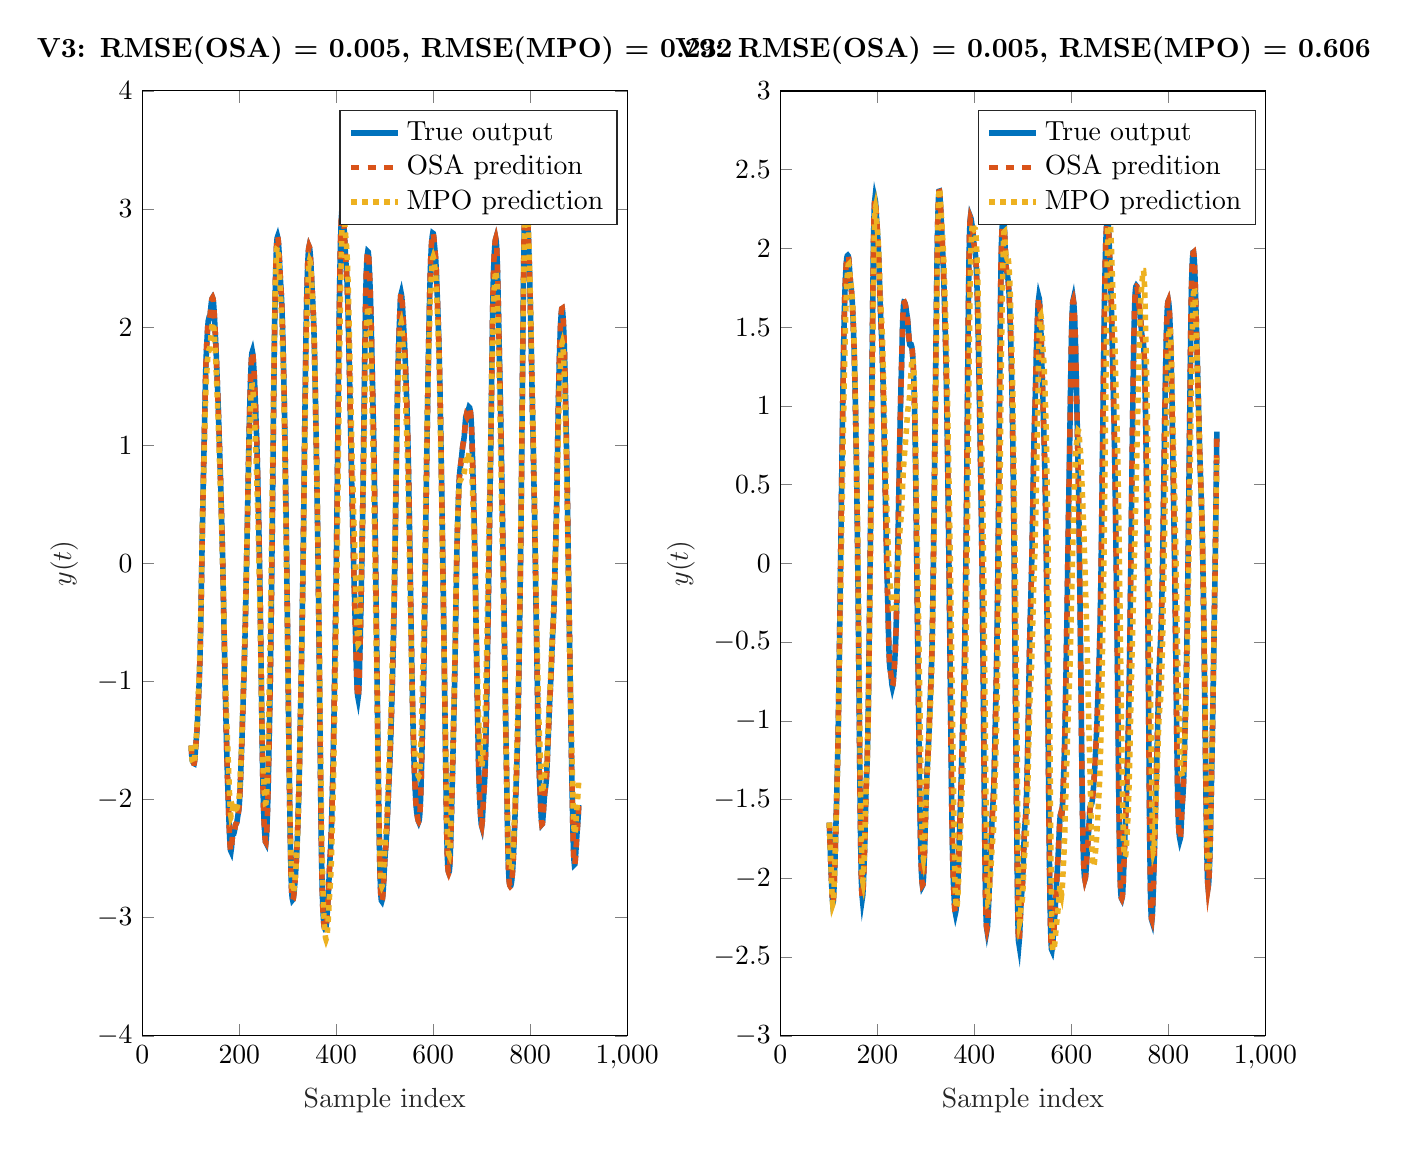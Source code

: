 % This file was created by matlab2tikz.
%
\definecolor{mycolor1}{rgb}{0.0,0.447,0.741}%
\definecolor{mycolor2}{rgb}{0.85,0.325,0.098}%
\definecolor{mycolor3}{rgb}{0.929,0.694,0.125}%
%
\begin{tikzpicture}

\begin{axis}[%
width=6.159cm,
height=12cm,
at={(0cm,0cm)},
scale only axis,
xmin=0,
xmax=1000,
xlabel style={font=\color{white!15!black}},
xlabel={Sample index},
ymin=-4,
ymax=4,
ylabel style={font=\color{white!15!black}},
ylabel={$y(t)$},
axis background/.style={fill=white},
title style={font=\bfseries},
title={V3: RMSE(OSA) = 0.005, RMSE(MPO) = 0.232},
legend style={legend cell align=left, align=left, draw=white!15!black}
]
\addplot [color=mycolor1, line width=2.0pt]
  table[row sep=crcr]{%
101	-1.543\\
102	-1.626\\
103	-1.668\\
104	-1.679\\
105	-1.684\\
106	-1.694\\
107	-1.696\\
108	-1.674\\
109	-1.624\\
110	-1.563\\
111	-1.51\\
112	-1.462\\
113	-1.404\\
114	-1.324\\
117	-1.039\\
118	-0.934\\
119	-0.798\\
120	-0.625\\
121	-0.419\\
122	-0.186\\
123	0.059\\
124	0.3\\
125	0.52\\
126	0.711\\
127	0.891\\
128	1.082\\
129	1.288\\
130	1.489\\
131	1.654\\
132	1.773\\
133	1.856\\
134	1.932\\
135	2.002\\
136	2.053\\
137	2.07\\
138	2.068\\
139	2.075\\
140	2.104\\
142	2.194\\
143	2.224\\
144	2.242\\
145	2.249\\
146	2.239\\
147	2.205\\
148	2.146\\
149	2.073\\
150	1.995\\
151	1.912\\
152	1.819\\
153	1.718\\
156	1.399\\
157	1.28\\
158	1.152\\
161	0.759\\
162	0.622\\
163	0.476\\
164	0.323\\
165	0.163\\
166	-0.013\\
167	-0.209\\
169	-0.631\\
170	-0.832\\
171	-1.022\\
172	-1.208\\
173	-1.389\\
174	-1.56\\
175	-1.714\\
176	-1.847\\
177	-1.97\\
178	-2.088\\
179	-2.201\\
180	-2.302\\
181	-2.381\\
182	-2.429\\
183	-2.438\\
184	-2.408\\
185	-2.356\\
186	-2.308\\
187	-2.284\\
189	-2.284\\
190	-2.269\\
191	-2.241\\
192	-2.217\\
193	-2.207\\
194	-2.203\\
195	-2.191\\
196	-2.168\\
197	-2.139\\
199	-2.089\\
200	-2.048\\
201	-1.98\\
202	-1.887\\
203	-1.782\\
204	-1.672\\
205	-1.556\\
206	-1.43\\
210	-0.904\\
211	-0.759\\
212	-0.595\\
213	-0.412\\
214	-0.217\\
215	-0.016\\
216	0.192\\
217	0.406\\
219	0.841\\
220	1.044\\
221	1.224\\
222	1.381\\
223	1.516\\
224	1.634\\
225	1.726\\
226	1.781\\
227	1.794\\
228	1.771\\
229	1.722\\
230	1.661\\
231	1.589\\
232	1.499\\
233	1.395\\
234	1.282\\
235	1.166\\
236	1.044\\
237	0.904\\
238	0.743\\
239	0.566\\
240	0.378\\
241	0.177\\
242	-0.043\\
243	-0.289\\
244	-0.563\\
245	-0.858\\
246	-1.16\\
247	-1.449\\
248	-1.703\\
249	-1.908\\
250	-2.062\\
251	-2.169\\
252	-2.249\\
253	-2.314\\
254	-2.356\\
255	-2.364\\
256	-2.324\\
257	-2.245\\
258	-2.134\\
259	-1.99\\
260	-1.819\\
261	-1.628\\
262	-1.423\\
263	-1.207\\
264	-0.974\\
265	-0.711\\
266	-0.413\\
267	-0.085\\
268	0.267\\
269	0.636\\
270	1.014\\
271	1.385\\
272	1.727\\
273	2.021\\
274	2.264\\
275	2.454\\
276	2.597\\
277	2.698\\
278	2.754\\
279	2.766\\
280	2.749\\
281	2.705\\
282	2.641\\
283	2.56\\
284	2.474\\
285	2.397\\
286	2.33\\
287	2.258\\
288	2.161\\
289	2.034\\
290	1.885\\
291	1.724\\
292	1.55\\
293	1.342\\
294	1.1\\
295	0.828\\
296	0.545\\
297	0.258\\
298	-0.04\\
299	-0.362\\
300	-0.713\\
301	-1.073\\
302	-1.418\\
303	-1.733\\
304	-2.019\\
305	-2.278\\
306	-2.498\\
307	-2.664\\
308	-2.773\\
309	-2.829\\
310	-2.849\\
311	-2.844\\
312	-2.822\\
313	-2.787\\
314	-2.741\\
315	-2.688\\
316	-2.631\\
317	-2.567\\
318	-2.494\\
319	-2.408\\
320	-2.309\\
321	-2.194\\
322	-2.062\\
323	-1.91\\
324	-1.737\\
325	-1.543\\
326	-1.337\\
327	-1.123\\
328	-0.902\\
329	-0.67\\
330	-0.423\\
331	-0.154\\
332	0.14\\
333	0.46\\
335	1.139\\
336	1.463\\
337	1.757\\
338	2.008\\
339	2.217\\
340	2.386\\
341	2.514\\
342	2.606\\
343	2.661\\
344	2.682\\
345	2.672\\
346	2.637\\
347	2.581\\
348	2.509\\
350	2.345\\
352	2.179\\
353	2.084\\
354	1.963\\
355	1.81\\
356	1.626\\
357	1.417\\
358	1.191\\
359	0.953\\
360	0.705\\
361	0.443\\
362	0.165\\
363	-0.134\\
364	-0.461\\
365	-0.82\\
366	-1.207\\
367	-1.605\\
368	-1.984\\
369	-2.306\\
370	-2.558\\
371	-2.747\\
372	-2.884\\
373	-2.975\\
374	-3.032\\
375	-3.067\\
376	-3.087\\
377	-3.098\\
378	-3.097\\
379	-3.077\\
380	-3.039\\
381	-2.987\\
382	-2.926\\
383	-2.855\\
384	-2.772\\
386	-2.592\\
387	-2.513\\
388	-2.441\\
389	-2.358\\
390	-2.244\\
391	-2.103\\
392	-1.942\\
393	-1.768\\
394	-1.58\\
395	-1.369\\
396	-1.133\\
397	-0.879\\
398	-0.615\\
399	-0.342\\
400	-0.052\\
401	0.264\\
402	0.612\\
403	0.984\\
404	1.364\\
405	1.735\\
406	2.072\\
407	2.357\\
408	2.583\\
409	2.749\\
410	2.873\\
411	2.961\\
412	3.008\\
413	3.015\\
414	2.984\\
415	2.928\\
416	2.857\\
418	2.696\\
419	2.616\\
420	2.545\\
421	2.48\\
422	2.407\\
423	2.309\\
424	2.177\\
425	2.019\\
426	1.846\\
427	1.666\\
428	1.477\\
429	1.275\\
430	1.065\\
431	0.859\\
432	0.666\\
433	0.487\\
435	0.144\\
436	-0.023\\
437	-0.183\\
440	-0.64\\
441	-0.796\\
442	-0.939\\
443	-1.05\\
444	-1.118\\
445	-1.14\\
446	-1.109\\
447	-1.02\\
448	-0.884\\
449	-0.717\\
450	-0.534\\
451	-0.344\\
452	-0.144\\
453	0.074\\
454	0.315\\
455	0.576\\
456	0.859\\
457	1.165\\
459	1.807\\
460	2.093\\
461	2.314\\
462	2.462\\
463	2.553\\
464	2.61\\
465	2.64\\
466	2.636\\
467	2.592\\
468	2.515\\
469	2.422\\
470	2.315\\
471	2.189\\
472	2.035\\
473	1.856\\
474	1.666\\
476	1.296\\
477	1.101\\
478	0.874\\
479	0.617\\
480	0.338\\
481	0.047\\
482	-0.256\\
483	-0.575\\
485	-1.25\\
486	-1.575\\
487	-1.873\\
488	-2.144\\
489	-2.383\\
490	-2.579\\
491	-2.724\\
492	-2.812\\
493	-2.854\\
494	-2.86\\
495	-2.845\\
496	-2.813\\
497	-2.759\\
498	-2.684\\
499	-2.599\\
500	-2.522\\
501	-2.46\\
502	-2.408\\
503	-2.349\\
504	-2.275\\
505	-2.186\\
509	-1.819\\
511	-1.618\\
512	-1.512\\
513	-1.394\\
514	-1.256\\
515	-1.106\\
517	-0.798\\
518	-0.634\\
519	-0.443\\
520	-0.216\\
521	0.043\\
522	0.318\\
524	0.874\\
525	1.142\\
526	1.385\\
527	1.587\\
528	1.747\\
529	1.877\\
530	1.996\\
531	2.109\\
532	2.206\\
533	2.269\\
534	2.285\\
535	2.263\\
536	2.214\\
537	2.146\\
540	1.927\\
541	1.843\\
542	1.747\\
543	1.64\\
545	1.415\\
546	1.296\\
547	1.154\\
548	0.983\\
549	0.783\\
550	0.56\\
551	0.32\\
552	0.067\\
554	-0.45\\
555	-0.695\\
556	-0.923\\
557	-1.132\\
558	-1.324\\
559	-1.493\\
560	-1.633\\
561	-1.746\\
562	-1.846\\
563	-1.934\\
564	-2.01\\
565	-2.07\\
566	-2.109\\
567	-2.135\\
568	-2.158\\
569	-2.177\\
570	-2.187\\
571	-2.176\\
572	-2.14\\
573	-2.077\\
574	-1.985\\
575	-1.858\\
576	-1.706\\
579	-1.207\\
580	-1.02\\
581	-0.793\\
582	-0.514\\
583	-0.198\\
584	0.124\\
585	0.429\\
586	0.715\\
587	0.985\\
588	1.248\\
589	1.499\\
590	1.733\\
591	1.948\\
592	2.146\\
593	2.323\\
594	2.474\\
595	2.588\\
596	2.671\\
597	2.73\\
598	2.772\\
599	2.796\\
600	2.793\\
601	2.764\\
604	2.63\\
605	2.578\\
606	2.506\\
607	2.409\\
609	2.191\\
610	2.08\\
611	1.956\\
612	1.807\\
613	1.632\\
614	1.436\\
615	1.222\\
616	0.991\\
617	0.744\\
618	0.483\\
619	0.213\\
620	-0.061\\
621	-0.339\\
622	-0.624\\
623	-0.914\\
625	-1.506\\
626	-1.802\\
627	-2.083\\
628	-2.313\\
629	-2.473\\
630	-2.565\\
631	-2.604\\
632	-2.616\\
633	-2.609\\
634	-2.57\\
635	-2.485\\
636	-2.36\\
637	-2.212\\
638	-2.058\\
639	-1.898\\
640	-1.729\\
643	-1.199\\
644	-1.015\\
645	-0.804\\
646	-0.562\\
647	-0.308\\
648	-0.071\\
649	0.13\\
650	0.289\\
651	0.427\\
652	0.55\\
653	0.656\\
654	0.737\\
655	0.788\\
656	0.822\\
657	0.85\\
658	0.884\\
660	0.967\\
661	1.0\\
663	1.044\\
664	1.078\\
665	1.131\\
666	1.191\\
667	1.236\\
668	1.251\\
670	1.236\\
671	1.246\\
673	1.308\\
674	1.323\\
675	1.319\\
676	1.301\\
677	1.273\\
678	1.225\\
679	1.148\\
680	1.034\\
681	0.893\\
683	0.588\\
684	0.43\\
685	0.253\\
686	0.047\\
687	-0.189\\
689	-0.701\\
690	-0.95\\
691	-1.187\\
692	-1.413\\
693	-1.616\\
694	-1.784\\
695	-1.913\\
696	-2.008\\
697	-2.087\\
698	-2.157\\
699	-2.209\\
700	-2.224\\
701	-2.19\\
702	-2.117\\
703	-2.037\\
704	-1.966\\
705	-1.907\\
706	-1.84\\
707	-1.743\\
708	-1.597\\
709	-1.409\\
710	-1.194\\
711	-0.966\\
712	-0.729\\
713	-0.481\\
714	-0.222\\
716	0.311\\
718	0.824\\
719	1.094\\
720	1.391\\
721	1.706\\
722	2.003\\
723	2.246\\
724	2.426\\
725	2.543\\
726	2.628\\
727	2.691\\
728	2.734\\
729	2.749\\
730	2.728\\
731	2.66\\
732	2.553\\
733	2.402\\
734	2.222\\
738	1.458\\
739	1.26\\
740	1.044\\
741	0.811\\
743	0.323\\
745	-0.158\\
746	-0.413\\
747	-0.682\\
748	-0.956\\
749	-1.222\\
750	-1.475\\
752	-1.966\\
753	-2.203\\
754	-2.41\\
755	-2.567\\
756	-2.657\\
757	-2.704\\
758	-2.724\\
759	-2.731\\
760	-2.728\\
761	-2.712\\
762	-2.681\\
763	-2.638\\
764	-2.582\\
765	-2.508\\
766	-2.417\\
767	-2.313\\
771	-1.874\\
772	-1.752\\
773	-1.617\\
774	-1.461\\
775	-1.276\\
776	-1.06\\
777	-0.815\\
778	-0.554\\
779	-0.278\\
780	0.016\\
781	0.344\\
782	0.724\\
783	1.141\\
784	1.575\\
785	1.991\\
786	2.362\\
787	2.671\\
788	2.91\\
789	3.056\\
790	3.123\\
791	3.127\\
792	3.095\\
793	3.041\\
794	2.976\\
795	2.894\\
796	2.795\\
797	2.679\\
798	2.547\\
799	2.395\\
800	2.226\\
801	2.041\\
802	1.843\\
804	1.429\\
805	1.221\\
806	1.017\\
807	0.818\\
808	0.612\\
809	0.388\\
810	0.144\\
812	-0.375\\
813	-0.628\\
814	-0.873\\
815	-1.112\\
816	-1.341\\
817	-1.54\\
818	-1.691\\
819	-1.806\\
822	-2.098\\
823	-2.172\\
824	-2.209\\
825	-2.204\\
826	-2.168\\
827	-2.112\\
828	-2.048\\
829	-1.987\\
830	-1.941\\
831	-1.911\\
832	-1.885\\
833	-1.844\\
834	-1.776\\
835	-1.685\\
837	-1.481\\
839	-1.279\\
840	-1.186\\
842	-1.022\\
843	-0.93\\
845	-0.715\\
846	-0.621\\
847	-0.543\\
848	-0.461\\
849	-0.349\\
850	-0.21\\
851	-0.058\\
853	0.239\\
854	0.414\\
855	0.629\\
857	1.128\\
858	1.36\\
859	1.557\\
860	1.725\\
861	1.862\\
862	1.972\\
863	2.057\\
864	2.119\\
865	2.156\\
866	2.158\\
867	2.127\\
868	2.067\\
869	1.985\\
870	1.874\\
871	1.734\\
872	1.559\\
873	1.361\\
874	1.155\\
875	0.944\\
876	0.717\\
877	0.458\\
879	-0.111\\
880	-0.378\\
881	-0.625\\
882	-0.867\\
883	-1.116\\
884	-1.369\\
885	-1.615\\
886	-1.846\\
887	-2.06\\
888	-2.251\\
889	-2.404\\
890	-2.505\\
891	-2.55\\
892	-2.546\\
893	-2.507\\
894	-2.447\\
896	-2.312\\
898	-2.199\\
899	-2.132\\
900	-2.046\\
};
\addlegendentry{True output}

\addplot [color=mycolor2, dashed, line width=2.0pt]
  table[row sep=crcr]{%
101	-1.543\\
102	-1.623\\
103	-1.667\\
104	-1.681\\
105	-1.685\\
106	-1.692\\
107	-1.692\\
108	-1.671\\
109	-1.624\\
110	-1.564\\
111	-1.509\\
112	-1.458\\
113	-1.4\\
114	-1.324\\
115	-1.231\\
117	-1.039\\
118	-0.932\\
119	-0.801\\
120	-0.63\\
121	-0.425\\
122	-0.196\\
123	0.052\\
124	0.294\\
125	0.514\\
126	0.709\\
127	0.889\\
128	1.078\\
129	1.283\\
130	1.485\\
131	1.653\\
132	1.773\\
133	1.862\\
134	1.934\\
135	2.001\\
136	2.05\\
137	2.069\\
138	2.069\\
139	2.075\\
140	2.103\\
142	2.193\\
143	2.225\\
144	2.244\\
145	2.25\\
146	2.238\\
147	2.202\\
148	2.146\\
149	2.072\\
150	1.994\\
151	1.909\\
152	1.817\\
154	1.612\\
155	1.506\\
156	1.397\\
157	1.279\\
158	1.152\\
161	0.76\\
162	0.623\\
163	0.479\\
164	0.327\\
165	0.167\\
166	-0.007\\
167	-0.203\\
170	-0.827\\
171	-1.02\\
172	-1.206\\
173	-1.387\\
174	-1.558\\
175	-1.712\\
176	-1.849\\
177	-1.971\\
178	-2.089\\
179	-2.203\\
180	-2.304\\
181	-2.384\\
182	-2.431\\
183	-2.439\\
184	-2.408\\
185	-2.355\\
186	-2.308\\
187	-2.284\\
189	-2.282\\
190	-2.268\\
192	-2.218\\
193	-2.206\\
194	-2.202\\
195	-2.19\\
196	-2.167\\
199	-2.088\\
200	-2.046\\
201	-1.978\\
202	-1.887\\
203	-1.782\\
204	-1.671\\
205	-1.553\\
206	-1.429\\
210	-0.903\\
211	-0.76\\
212	-0.598\\
213	-0.418\\
214	-0.223\\
215	-0.021\\
216	0.186\\
217	0.4\\
219	0.836\\
220	1.041\\
221	1.222\\
222	1.38\\
223	1.517\\
224	1.633\\
225	1.725\\
226	1.78\\
227	1.793\\
228	1.77\\
229	1.724\\
230	1.661\\
231	1.586\\
232	1.498\\
233	1.394\\
234	1.283\\
235	1.167\\
236	1.043\\
237	0.905\\
238	0.746\\
239	0.57\\
240	0.383\\
241	0.184\\
242	-0.036\\
243	-0.282\\
244	-0.554\\
245	-0.849\\
246	-1.153\\
247	-1.448\\
248	-1.707\\
249	-1.912\\
250	-2.064\\
251	-2.174\\
252	-2.254\\
253	-2.315\\
254	-2.356\\
255	-2.362\\
256	-2.327\\
257	-2.245\\
258	-2.13\\
259	-1.99\\
260	-1.818\\
261	-1.627\\
262	-1.424\\
263	-1.209\\
264	-0.977\\
265	-0.716\\
266	-0.422\\
267	-0.096\\
268	0.256\\
269	0.626\\
270	1.007\\
271	1.382\\
272	1.729\\
273	2.027\\
274	2.271\\
275	2.466\\
276	2.609\\
277	2.703\\
278	2.757\\
279	2.771\\
280	2.749\\
281	2.707\\
282	2.639\\
283	2.558\\
284	2.473\\
285	2.396\\
286	2.329\\
287	2.255\\
288	2.159\\
289	2.033\\
290	1.885\\
291	1.726\\
292	1.547\\
293	1.345\\
294	1.102\\
295	0.835\\
296	0.554\\
297	0.266\\
298	-0.033\\
299	-0.355\\
300	-0.702\\
301	-1.063\\
302	-1.414\\
303	-1.738\\
304	-2.027\\
305	-2.286\\
306	-2.51\\
307	-2.677\\
308	-2.781\\
309	-2.835\\
310	-2.852\\
311	-2.847\\
312	-2.824\\
313	-2.787\\
314	-2.741\\
315	-2.689\\
316	-2.631\\
317	-2.566\\
318	-2.493\\
319	-2.408\\
320	-2.307\\
321	-2.192\\
322	-2.06\\
323	-1.909\\
324	-1.736\\
325	-1.545\\
326	-1.338\\
327	-1.125\\
328	-0.905\\
329	-0.675\\
330	-0.428\\
331	-0.162\\
332	0.131\\
333	0.45\\
334	0.788\\
335	1.133\\
336	1.463\\
337	1.76\\
338	2.016\\
339	2.225\\
340	2.393\\
341	2.522\\
342	2.611\\
343	2.665\\
344	2.684\\
345	2.674\\
346	2.637\\
347	2.58\\
348	2.508\\
350	2.344\\
352	2.177\\
353	2.081\\
354	1.963\\
355	1.81\\
356	1.626\\
357	1.418\\
358	1.193\\
359	0.957\\
360	0.71\\
361	0.449\\
362	0.173\\
363	-0.124\\
364	-0.45\\
365	-0.811\\
366	-1.2\\
367	-1.602\\
368	-1.986\\
369	-2.32\\
370	-2.576\\
371	-2.76\\
372	-2.893\\
373	-2.986\\
374	-3.04\\
375	-3.072\\
376	-3.094\\
377	-3.105\\
378	-3.102\\
379	-3.081\\
380	-3.041\\
381	-2.989\\
382	-2.928\\
383	-2.856\\
384	-2.771\\
385	-2.68\\
386	-2.591\\
387	-2.514\\
388	-2.44\\
389	-2.354\\
390	-2.244\\
391	-2.101\\
392	-1.941\\
393	-1.768\\
394	-1.578\\
395	-1.369\\
396	-1.136\\
397	-0.884\\
398	-0.621\\
399	-0.348\\
400	-0.058\\
401	0.256\\
402	0.599\\
403	0.973\\
404	1.36\\
405	1.737\\
406	2.081\\
407	2.369\\
408	2.594\\
409	2.763\\
410	2.883\\
411	2.968\\
412	3.016\\
413	3.018\\
414	2.986\\
415	2.929\\
416	2.857\\
417	2.778\\
418	2.695\\
419	2.616\\
420	2.545\\
421	2.48\\
422	2.406\\
423	2.307\\
424	2.176\\
425	2.018\\
426	1.846\\
427	1.665\\
428	1.476\\
429	1.276\\
430	1.067\\
431	0.862\\
432	0.669\\
433	0.489\\
434	0.316\\
436	-0.019\\
437	-0.179\\
441	-0.791\\
442	-0.934\\
443	-1.05\\
444	-1.119\\
445	-1.14\\
446	-1.109\\
447	-1.026\\
448	-0.888\\
449	-0.72\\
450	-0.538\\
451	-0.347\\
452	-0.147\\
453	0.069\\
454	0.306\\
455	0.568\\
456	0.85\\
457	1.158\\
459	1.809\\
460	2.098\\
461	2.321\\
462	2.472\\
463	2.563\\
464	2.615\\
465	2.642\\
466	2.635\\
467	2.591\\
468	2.515\\
469	2.42\\
470	2.314\\
471	2.186\\
472	2.031\\
473	1.854\\
476	1.296\\
477	1.1\\
478	0.879\\
479	0.624\\
480	0.347\\
481	0.056\\
482	-0.248\\
483	-0.567\\
484	-0.903\\
485	-1.245\\
486	-1.575\\
487	-1.878\\
488	-2.151\\
489	-2.392\\
490	-2.593\\
491	-2.735\\
492	-2.819\\
493	-2.857\\
494	-2.865\\
495	-2.848\\
496	-2.814\\
497	-2.758\\
498	-2.682\\
499	-2.598\\
500	-2.521\\
501	-2.46\\
502	-2.407\\
503	-2.348\\
504	-2.273\\
505	-2.186\\
509	-1.817\\
511	-1.617\\
512	-1.511\\
513	-1.393\\
514	-1.257\\
516	-0.953\\
517	-0.799\\
518	-0.637\\
519	-0.446\\
520	-0.222\\
521	0.032\\
522	0.308\\
524	0.87\\
525	1.14\\
526	1.383\\
527	1.587\\
528	1.748\\
529	1.881\\
530	1.998\\
531	2.11\\
532	2.207\\
533	2.269\\
534	2.289\\
535	2.263\\
536	2.212\\
537	2.146\\
540	1.925\\
541	1.842\\
542	1.745\\
543	1.639\\
545	1.414\\
546	1.294\\
547	1.156\\
548	0.986\\
549	0.787\\
550	0.567\\
551	0.327\\
552	0.074\\
554	-0.443\\
555	-0.689\\
556	-0.919\\
557	-1.131\\
558	-1.321\\
559	-1.491\\
560	-1.632\\
561	-1.747\\
562	-1.844\\
563	-1.936\\
564	-2.011\\
565	-2.069\\
566	-2.109\\
567	-2.136\\
569	-2.178\\
570	-2.185\\
571	-2.176\\
572	-2.14\\
573	-2.077\\
574	-1.983\\
575	-1.858\\
576	-1.704\\
578	-1.374\\
579	-1.206\\
580	-1.023\\
581	-0.795\\
582	-0.523\\
583	-0.212\\
584	0.112\\
585	0.423\\
586	0.711\\
587	0.984\\
588	1.245\\
589	1.497\\
590	1.734\\
591	1.95\\
592	2.15\\
593	2.329\\
594	2.48\\
595	2.596\\
596	2.676\\
597	2.736\\
598	2.777\\
599	2.798\\
600	2.796\\
601	2.765\\
604	2.63\\
605	2.578\\
606	2.503\\
607	2.409\\
610	2.078\\
611	1.954\\
612	1.806\\
613	1.632\\
614	1.437\\
615	1.224\\
616	0.995\\
617	0.749\\
618	0.489\\
619	0.222\\
620	-0.052\\
621	-0.332\\
622	-0.617\\
623	-0.907\\
624	-1.203\\
626	-1.804\\
627	-2.087\\
628	-2.326\\
629	-2.483\\
630	-2.569\\
631	-2.609\\
632	-2.62\\
633	-2.609\\
634	-2.568\\
635	-2.483\\
636	-2.358\\
637	-2.212\\
638	-2.055\\
639	-1.896\\
640	-1.727\\
643	-1.202\\
644	-1.015\\
645	-0.806\\
646	-0.568\\
647	-0.317\\
648	-0.077\\
649	0.125\\
650	0.293\\
651	0.427\\
652	0.549\\
653	0.653\\
654	0.734\\
655	0.788\\
656	0.821\\
657	0.849\\
658	0.882\\
660	0.964\\
661	0.997\\
663	1.042\\
664	1.076\\
665	1.127\\
666	1.186\\
667	1.232\\
668	1.251\\
670	1.236\\
671	1.244\\
672	1.271\\
673	1.303\\
674	1.321\\
675	1.319\\
676	1.302\\
677	1.272\\
678	1.224\\
679	1.147\\
680	1.036\\
681	0.897\\
683	0.59\\
684	0.433\\
685	0.257\\
686	0.053\\
687	-0.181\\
688	-0.434\\
689	-0.694\\
690	-0.946\\
691	-1.186\\
692	-1.411\\
693	-1.616\\
694	-1.785\\
695	-1.913\\
696	-2.011\\
697	-2.09\\
698	-2.161\\
699	-2.209\\
700	-2.222\\
701	-2.189\\
702	-2.118\\
703	-2.035\\
704	-1.964\\
705	-1.904\\
706	-1.837\\
707	-1.739\\
708	-1.599\\
709	-1.413\\
710	-1.197\\
711	-0.968\\
712	-0.733\\
713	-0.487\\
714	-0.228\\
716	0.304\\
718	0.819\\
719	1.09\\
720	1.387\\
721	1.703\\
722	2.006\\
723	2.256\\
724	2.433\\
725	2.556\\
726	2.633\\
727	2.695\\
728	2.737\\
729	2.751\\
730	2.728\\
731	2.663\\
732	2.548\\
733	2.401\\
734	2.22\\
735	2.026\\
738	1.458\\
739	1.26\\
740	1.046\\
741	0.815\\
745	-0.153\\
746	-0.406\\
747	-0.674\\
748	-0.949\\
749	-1.218\\
750	-1.474\\
752	-1.968\\
753	-2.209\\
754	-2.419\\
755	-2.573\\
756	-2.669\\
757	-2.708\\
758	-2.727\\
759	-2.734\\
760	-2.73\\
761	-2.713\\
762	-2.682\\
763	-2.638\\
764	-2.582\\
765	-2.508\\
766	-2.415\\
767	-2.311\\
770	-1.985\\
771	-1.873\\
772	-1.751\\
773	-1.616\\
774	-1.463\\
775	-1.278\\
776	-1.062\\
777	-0.82\\
778	-0.56\\
779	-0.288\\
780	0.007\\
781	0.336\\
782	0.71\\
783	1.131\\
784	1.57\\
785	1.998\\
786	2.381\\
787	2.693\\
788	2.923\\
789	3.074\\
790	3.131\\
791	3.132\\
792	3.095\\
793	3.043\\
794	2.975\\
795	2.894\\
796	2.795\\
797	2.677\\
798	2.545\\
799	2.394\\
800	2.224\\
801	2.039\\
802	1.843\\
803	1.638\\
805	1.222\\
806	1.02\\
807	0.821\\
808	0.615\\
809	0.394\\
810	0.15\\
811	-0.107\\
812	-0.367\\
813	-0.622\\
814	-0.869\\
815	-1.111\\
816	-1.337\\
817	-1.536\\
818	-1.694\\
819	-1.807\\
822	-2.097\\
823	-2.173\\
824	-2.21\\
825	-2.206\\
826	-2.167\\
827	-2.111\\
828	-2.046\\
829	-1.985\\
830	-1.939\\
831	-1.909\\
832	-1.883\\
833	-1.841\\
834	-1.775\\
835	-1.686\\
839	-1.277\\
840	-1.186\\
842	-1.021\\
843	-0.929\\
845	-0.717\\
846	-0.622\\
847	-0.542\\
848	-0.458\\
849	-0.352\\
850	-0.215\\
853	0.237\\
854	0.41\\
855	0.621\\
856	0.866\\
857	1.122\\
858	1.357\\
859	1.561\\
860	1.726\\
861	1.864\\
862	1.974\\
863	2.058\\
864	2.121\\
865	2.156\\
866	2.159\\
867	2.126\\
868	2.066\\
869	1.982\\
870	1.876\\
871	1.731\\
872	1.558\\
873	1.364\\
874	1.158\\
875	0.945\\
876	0.718\\
877	0.464\\
878	0.184\\
879	-0.101\\
880	-0.371\\
881	-0.622\\
882	-0.864\\
883	-1.112\\
884	-1.364\\
885	-1.613\\
886	-1.847\\
887	-2.065\\
888	-2.257\\
889	-2.411\\
890	-2.51\\
891	-2.553\\
892	-2.548\\
893	-2.506\\
894	-2.444\\
895	-2.376\\
896	-2.311\\
898	-2.197\\
899	-2.13\\
900	-2.046\\
};
\addlegendentry{OSA predition}

\addplot [color=mycolor3, dotted, line width=2.0pt]
  table[row sep=crcr]{%
101	-1.543\\
102	-1.626\\
103	-1.668\\
104	-1.681\\
106	-1.696\\
107	-1.695\\
108	-1.667\\
109	-1.613\\
110	-1.549\\
112	-1.437\\
113	-1.37\\
114	-1.283\\
117	-0.981\\
118	-0.869\\
119	-0.73\\
120	-0.558\\
121	-0.359\\
122	-0.141\\
123	0.085\\
124	0.302\\
125	0.494\\
126	0.657\\
127	0.807\\
128	0.967\\
129	1.141\\
130	1.31\\
131	1.447\\
132	1.543\\
133	1.613\\
135	1.743\\
136	1.788\\
137	1.803\\
138	1.803\\
139	1.812\\
140	1.845\\
142	1.945\\
143	1.985\\
144	2.016\\
145	2.037\\
146	2.041\\
147	2.019\\
148	1.972\\
149	1.911\\
150	1.842\\
151	1.766\\
152	1.678\\
153	1.58\\
155	1.376\\
156	1.269\\
157	1.152\\
161	0.648\\
162	0.519\\
163	0.383\\
164	0.245\\
165	0.102\\
166	-0.05\\
167	-0.217\\
168	-0.393\\
169	-0.566\\
170	-0.726\\
171	-0.875\\
173	-1.163\\
174	-1.298\\
175	-1.419\\
176	-1.529\\
178	-1.745\\
179	-1.856\\
180	-1.962\\
181	-2.053\\
182	-2.119\\
183	-2.149\\
184	-2.14\\
186	-2.078\\
187	-2.07\\
189	-2.097\\
190	-2.095\\
191	-2.08\\
192	-2.069\\
193	-2.071\\
194	-2.077\\
195	-2.074\\
196	-2.059\\
197	-2.039\\
199	-2.005\\
200	-1.969\\
201	-1.905\\
202	-1.817\\
203	-1.716\\
204	-1.608\\
205	-1.492\\
206	-1.366\\
208	-1.103\\
210	-0.842\\
211	-0.699\\
212	-0.54\\
213	-0.366\\
215	-0.002\\
217	0.371\\
218	0.56\\
219	0.744\\
220	0.913\\
221	1.061\\
222	1.188\\
223	1.297\\
224	1.392\\
225	1.465\\
226	1.506\\
227	1.507\\
228	1.475\\
229	1.423\\
230	1.358\\
231	1.281\\
232	1.189\\
233	1.082\\
235	0.854\\
236	0.733\\
237	0.599\\
238	0.447\\
239	0.284\\
240	0.115\\
241	-0.058\\
242	-0.243\\
243	-0.447\\
244	-0.669\\
246	-1.138\\
247	-1.362\\
248	-1.557\\
249	-1.711\\
250	-1.821\\
251	-1.896\\
252	-1.954\\
253	-2.001\\
254	-2.031\\
255	-2.029\\
256	-1.986\\
257	-1.904\\
258	-1.786\\
259	-1.637\\
260	-1.458\\
261	-1.258\\
262	-1.044\\
263	-0.82\\
264	-0.581\\
265	-0.317\\
266	-0.028\\
267	0.282\\
268	0.603\\
270	1.255\\
271	1.568\\
272	1.849\\
273	2.086\\
274	2.278\\
275	2.431\\
276	2.55\\
277	2.632\\
278	2.675\\
279	2.68\\
280	2.657\\
281	2.61\\
282	2.541\\
283	2.454\\
284	2.362\\
285	2.28\\
286	2.206\\
287	2.127\\
288	2.021\\
289	1.885\\
290	1.729\\
291	1.56\\
292	1.376\\
293	1.162\\
294	0.915\\
295	0.644\\
298	-0.185\\
299	-0.481\\
301	-1.108\\
302	-1.406\\
303	-1.679\\
304	-1.932\\
305	-2.167\\
306	-2.377\\
307	-2.547\\
308	-2.666\\
309	-2.739\\
310	-2.774\\
311	-2.786\\
312	-2.779\\
313	-2.756\\
314	-2.722\\
315	-2.679\\
316	-2.629\\
317	-2.572\\
318	-2.504\\
319	-2.421\\
320	-2.324\\
321	-2.21\\
322	-2.078\\
323	-1.924\\
324	-1.749\\
325	-1.555\\
326	-1.349\\
327	-1.136\\
328	-0.918\\
329	-0.695\\
330	-0.459\\
331	-0.208\\
332	0.062\\
333	0.35\\
335	0.952\\
336	1.242\\
337	1.51\\
338	1.749\\
339	1.958\\
340	2.138\\
341	2.289\\
342	2.408\\
343	2.494\\
344	2.546\\
345	2.565\\
346	2.555\\
347	2.52\\
348	2.465\\
349	2.399\\
351	2.254\\
352	2.176\\
353	2.085\\
354	1.968\\
355	1.819\\
356	1.638\\
357	1.433\\
358	1.213\\
359	0.985\\
360	0.749\\
361	0.505\\
362	0.25\\
363	-0.019\\
364	-0.309\\
365	-0.627\\
366	-0.971\\
367	-1.33\\
368	-1.68\\
369	-1.997\\
370	-2.269\\
371	-2.494\\
372	-2.677\\
373	-2.822\\
374	-2.932\\
375	-3.016\\
376	-3.082\\
377	-3.136\\
378	-3.171\\
379	-3.184\\
380	-3.172\\
381	-3.144\\
382	-3.104\\
383	-3.05\\
384	-2.981\\
386	-2.823\\
387	-2.756\\
388	-2.693\\
389	-2.615\\
390	-2.509\\
391	-2.373\\
392	-2.218\\
393	-2.052\\
394	-1.872\\
395	-1.671\\
396	-1.45\\
397	-1.215\\
398	-0.975\\
399	-0.729\\
400	-0.47\\
401	-0.189\\
402	0.117\\
403	0.446\\
404	0.791\\
405	1.142\\
406	1.484\\
407	1.801\\
408	2.082\\
409	2.327\\
410	2.539\\
411	2.716\\
412	2.852\\
413	2.937\\
414	2.974\\
415	2.972\\
416	2.946\\
417	2.903\\
420	2.745\\
421	2.699\\
422	2.641\\
423	2.555\\
424	2.434\\
425	2.285\\
426	2.123\\
427	1.955\\
428	1.778\\
429	1.589\\
430	1.394\\
431	1.206\\
432	1.032\\
433	0.871\\
435	0.562\\
436	0.411\\
437	0.268\\
439	-0.009\\
440	-0.156\\
441	-0.306\\
442	-0.446\\
443	-0.562\\
444	-0.644\\
445	-0.684\\
446	-0.678\\
447	-0.624\\
448	-0.528\\
449	-0.405\\
451	-0.134\\
452	0.008\\
453	0.162\\
454	0.33\\
455	0.512\\
456	0.709\\
457	0.926\\
458	1.164\\
459	1.409\\
460	1.636\\
461	1.819\\
462	1.951\\
463	2.044\\
464	2.114\\
465	2.162\\
466	2.179\\
467	2.156\\
468	2.099\\
469	2.022\\
470	1.929\\
471	1.81\\
472	1.659\\
473	1.48\\
475	1.102\\
476	0.916\\
477	0.717\\
478	0.493\\
479	0.244\\
480	-0.018\\
482	-0.552\\
483	-0.827\\
484	-1.107\\
485	-1.383\\
486	-1.643\\
487	-1.881\\
488	-2.097\\
489	-2.295\\
490	-2.466\\
491	-2.598\\
492	-2.683\\
493	-2.724\\
494	-2.736\\
495	-2.728\\
496	-2.702\\
497	-2.652\\
498	-2.58\\
499	-2.496\\
500	-2.42\\
501	-2.358\\
502	-2.304\\
503	-2.243\\
504	-2.165\\
505	-2.074\\
508	-1.787\\
509	-1.684\\
511	-1.468\\
512	-1.354\\
513	-1.228\\
514	-1.083\\
517	-0.616\\
518	-0.455\\
519	-0.27\\
520	-0.055\\
521	0.18\\
523	0.663\\
524	0.898\\
525	1.123\\
526	1.321\\
527	1.482\\
528	1.604\\
529	1.703\\
531	1.89\\
532	1.972\\
533	2.025\\
534	2.039\\
535	2.016\\
536	1.964\\
537	1.897\\
539	1.746\\
540	1.668\\
541	1.58\\
542	1.479\\
543	1.367\\
545	1.135\\
546	1.011\\
547	0.868\\
548	0.698\\
549	0.504\\
550	0.293\\
551	0.072\\
553	-0.381\\
554	-0.598\\
555	-0.798\\
556	-0.976\\
557	-1.134\\
558	-1.272\\
559	-1.387\\
560	-1.476\\
561	-1.544\\
562	-1.601\\
563	-1.654\\
564	-1.702\\
565	-1.736\\
566	-1.757\\
569	-1.797\\
570	-1.804\\
571	-1.794\\
572	-1.761\\
573	-1.703\\
574	-1.614\\
575	-1.492\\
576	-1.341\\
579	-0.85\\
580	-0.668\\
581	-0.449\\
582	-0.188\\
583	0.098\\
584	0.38\\
585	0.639\\
586	0.872\\
587	1.087\\
588	1.288\\
589	1.477\\
590	1.651\\
591	1.813\\
592	1.965\\
593	2.109\\
594	2.237\\
595	2.342\\
596	2.424\\
597	2.489\\
598	2.543\\
599	2.582\\
600	2.595\\
601	2.582\\
602	2.553\\
604	2.487\\
605	2.444\\
606	2.378\\
607	2.286\\
608	2.181\\
609	2.071\\
610	1.959\\
611	1.831\\
612	1.679\\
613	1.5\\
614	1.3\\
615	1.085\\
616	0.856\\
617	0.614\\
622	-0.639\\
624	-1.139\\
625	-1.394\\
626	-1.652\\
627	-1.904\\
628	-2.122\\
629	-2.282\\
630	-2.38\\
631	-2.432\\
632	-2.46\\
633	-2.469\\
634	-2.442\\
635	-2.367\\
636	-2.249\\
637	-2.105\\
638	-1.952\\
639	-1.791\\
640	-1.619\\
642	-1.26\\
643	-1.085\\
644	-0.9\\
645	-0.691\\
646	-0.457\\
647	-0.217\\
648	0.001\\
649	0.179\\
650	0.32\\
651	0.437\\
652	0.537\\
653	0.617\\
654	0.671\\
655	0.697\\
656	0.706\\
657	0.71\\
658	0.72\\
660	0.751\\
661	0.759\\
663	0.757\\
664	0.771\\
665	0.804\\
666	0.845\\
667	0.873\\
668	0.876\\
669	0.862\\
670	0.85\\
671	0.859\\
673	0.917\\
674	0.935\\
675	0.938\\
676	0.931\\
677	0.916\\
678	0.885\\
679	0.825\\
680	0.734\\
681	0.62\\
684	0.257\\
685	0.121\\
686	-0.038\\
687	-0.218\\
688	-0.409\\
689	-0.597\\
690	-0.775\\
691	-0.945\\
692	-1.106\\
693	-1.251\\
694	-1.37\\
695	-1.459\\
696	-1.526\\
698	-1.651\\
699	-1.702\\
700	-1.72\\
701	-1.693\\
702	-1.632\\
703	-1.56\\
704	-1.499\\
705	-1.447\\
706	-1.387\\
707	-1.296\\
708	-1.161\\
709	-0.985\\
710	-0.784\\
711	-0.572\\
712	-0.355\\
713	-0.132\\
715	0.322\\
716	0.538\\
717	0.737\\
718	0.928\\
719	1.129\\
720	1.353\\
721	1.595\\
722	1.827\\
723	2.021\\
724	2.165\\
725	2.266\\
726	2.342\\
727	2.405\\
728	2.454\\
729	2.478\\
730	2.467\\
731	2.411\\
732	2.309\\
733	2.161\\
734	1.98\\
735	1.781\\
737	1.377\\
738	1.177\\
739	0.968\\
740	0.743\\
741	0.504\\
742	0.26\\
743	0.024\\
744	-0.203\\
745	-0.425\\
746	-0.652\\
748	-1.111\\
749	-1.326\\
750	-1.525\\
752	-1.915\\
753	-2.112\\
754	-2.29\\
755	-2.426\\
756	-2.511\\
757	-2.556\\
758	-2.578\\
759	-2.591\\
760	-2.594\\
761	-2.584\\
762	-2.56\\
763	-2.524\\
764	-2.473\\
765	-2.403\\
766	-2.313\\
767	-2.209\\
769	-1.987\\
770	-1.874\\
771	-1.754\\
772	-1.626\\
773	-1.484\\
774	-1.324\\
775	-1.137\\
776	-0.919\\
777	-0.678\\
778	-0.424\\
779	-0.165\\
780	0.106\\
781	0.405\\
782	0.742\\
783	1.11\\
784	1.492\\
785	1.867\\
786	2.219\\
787	2.531\\
788	2.786\\
789	2.965\\
790	3.066\\
791	3.102\\
792	3.096\\
793	3.064\\
794	3.015\\
795	2.946\\
796	2.857\\
797	2.748\\
798	2.621\\
799	2.474\\
800	2.307\\
801	2.123\\
802	1.928\\
805	1.317\\
806	1.12\\
807	0.929\\
808	0.735\\
809	0.527\\
810	0.301\\
812	-0.166\\
813	-0.389\\
815	-0.818\\
816	-1.022\\
817	-1.201\\
818	-1.341\\
819	-1.453\\
820	-1.554\\
822	-1.77\\
823	-1.863\\
824	-1.922\\
825	-1.943\\
826	-1.932\\
827	-1.899\\
829	-1.811\\
830	-1.78\\
832	-1.749\\
833	-1.718\\
834	-1.659\\
835	-1.579\\
836	-1.487\\
839	-1.201\\
840	-1.113\\
842	-0.956\\
843	-0.867\\
845	-0.663\\
846	-0.578\\
847	-0.507\\
848	-0.43\\
849	-0.328\\
850	-0.202\\
851	-0.07\\
853	0.18\\
854	0.328\\
855	0.512\\
857	0.932\\
858	1.125\\
859	1.295\\
860	1.439\\
861	1.561\\
862	1.662\\
863	1.745\\
864	1.811\\
865	1.855\\
866	1.869\\
867	1.85\\
868	1.801\\
869	1.728\\
870	1.629\\
871	1.495\\
872	1.328\\
873	1.139\\
874	0.943\\
875	0.743\\
876	0.528\\
877	0.286\\
878	0.029\\
879	-0.222\\
880	-0.449\\
881	-0.653\\
882	-0.848\\
885	-1.445\\
886	-1.633\\
887	-1.815\\
888	-1.985\\
889	-2.13\\
890	-2.233\\
891	-2.286\\
892	-2.293\\
893	-2.265\\
894	-2.214\\
896	-2.091\\
898	-1.984\\
899	-1.918\\
900	-1.832\\
};
\addlegendentry{MPO prediction}

\end{axis}

\begin{axis}[%
width=6.159cm,
height=12cm,
at={(8.104cm,0cm)},
scale only axis,
xmin=0,
xmax=1000,
xlabel style={font=\color{white!15!black}},
xlabel={Sample index},
ymin=-3,
ymax=3,
ylabel style={font=\color{white!15!black}},
ylabel={$y(t)$},
axis background/.style={fill=white},
title style={font=\bfseries},
title={V9: RMSE(OSA) = 0.005, RMSE(MPO) = 0.606},
legend style={legend cell align=left, align=left, draw=white!15!black}
]
\addplot [color=mycolor1, line width=2.0pt]
  table[row sep=crcr]{%
101	-1.646\\
102	-1.745\\
103	-1.826\\
105	-1.981\\
106	-2.058\\
107	-2.124\\
108	-2.158\\
109	-2.15\\
110	-2.104\\
111	-2.033\\
112	-1.944\\
113	-1.843\\
114	-1.731\\
117	-1.382\\
118	-1.251\\
119	-1.095\\
120	-0.907\\
121	-0.699\\
122	-0.482\\
123	-0.259\\
124	-0.03\\
126	0.438\\
127	0.666\\
128	0.888\\
129	1.103\\
130	1.303\\
131	1.475\\
132	1.61\\
133	1.714\\
134	1.795\\
135	1.862\\
136	1.912\\
137	1.942\\
138	1.953\\
139	1.956\\
140	1.952\\
141	1.934\\
142	1.899\\
144	1.808\\
145	1.774\\
146	1.748\\
147	1.717\\
148	1.672\\
149	1.613\\
150	1.544\\
151	1.461\\
152	1.36\\
153	1.241\\
154	1.106\\
155	0.956\\
156	0.788\\
157	0.597\\
158	0.383\\
159	0.146\\
160	-0.119\\
161	-0.415\\
162	-0.742\\
163	-1.08\\
164	-1.397\\
165	-1.66\\
166	-1.861\\
167	-2.008\\
168	-2.094\\
169	-2.127\\
170	-2.106\\
171	-2.048\\
172	-1.971\\
173	-1.881\\
174	-1.775\\
175	-1.652\\
176	-1.525\\
177	-1.415\\
178	-1.329\\
179	-1.248\\
180	-1.139\\
181	-0.975\\
182	-0.765\\
183	-0.524\\
184	-0.273\\
185	-0.014\\
186	0.261\\
187	0.558\\
188	0.877\\
189	1.205\\
190	1.524\\
191	1.809\\
192	2.037\\
193	2.197\\
194	2.288\\
195	2.317\\
196	2.303\\
197	2.262\\
199	2.157\\
201	2.062\\
202	2.001\\
203	1.922\\
204	1.828\\
205	1.729\\
206	1.637\\
207	1.557\\
209	1.417\\
210	1.337\\
211	1.235\\
212	1.108\\
213	0.961\\
217	0.341\\
218	0.188\\
219	0.048\\
220	-0.078\\
221	-0.195\\
222	-0.317\\
223	-0.443\\
224	-0.557\\
225	-0.632\\
226	-0.669\\
227	-0.684\\
228	-0.703\\
230	-0.77\\
231	-0.785\\
232	-0.772\\
233	-0.74\\
234	-0.7\\
235	-0.657\\
236	-0.609\\
237	-0.55\\
238	-0.472\\
239	-0.37\\
240	-0.243\\
241	-0.095\\
242	0.066\\
243	0.234\\
244	0.406\\
245	0.58\\
246	0.749\\
247	0.902\\
248	1.034\\
250	1.274\\
251	1.399\\
252	1.514\\
253	1.598\\
254	1.643\\
255	1.659\\
256	1.658\\
257	1.652\\
258	1.639\\
259	1.621\\
262	1.556\\
263	1.525\\
265	1.439\\
266	1.405\\
267	1.388\\
268	1.385\\
270	1.386\\
271	1.376\\
272	1.353\\
273	1.313\\
274	1.256\\
275	1.181\\
276	1.083\\
277	0.955\\
278	0.783\\
279	0.568\\
280	0.324\\
282	-0.187\\
284	-0.689\\
285	-0.939\\
286	-1.179\\
287	-1.4\\
288	-1.593\\
289	-1.755\\
290	-1.88\\
291	-1.968\\
292	-2.023\\
293	-2.047\\
294	-2.041\\
295	-2.005\\
296	-1.943\\
297	-1.856\\
298	-1.754\\
299	-1.647\\
300	-1.543\\
301	-1.448\\
302	-1.366\\
303	-1.298\\
305	-1.178\\
306	-1.108\\
307	-1.028\\
308	-0.943\\
309	-0.864\\
310	-0.79\\
311	-0.71\\
312	-0.611\\
313	-0.478\\
314	-0.309\\
315	-0.105\\
316	0.122\\
317	0.365\\
318	0.621\\
319	0.889\\
320	1.163\\
321	1.434\\
322	1.687\\
323	1.91\\
324	2.092\\
325	2.23\\
326	2.32\\
327	2.363\\
328	2.364\\
329	2.334\\
330	2.285\\
331	2.224\\
334	2.027\\
335	1.959\\
336	1.883\\
337	1.795\\
338	1.694\\
339	1.585\\
340	1.471\\
341	1.348\\
342	1.207\\
343	1.036\\
344	0.836\\
345	0.617\\
346	0.39\\
347	0.155\\
348	-0.092\\
349	-0.36\\
350	-0.643\\
351	-0.929\\
352	-1.203\\
353	-1.451\\
354	-1.661\\
355	-1.828\\
356	-1.949\\
357	-2.038\\
358	-2.108\\
359	-2.165\\
360	-2.206\\
361	-2.222\\
362	-2.208\\
363	-2.175\\
364	-2.132\\
365	-2.083\\
366	-2.02\\
367	-1.939\\
368	-1.841\\
369	-1.74\\
370	-1.647\\
371	-1.56\\
372	-1.466\\
373	-1.358\\
374	-1.241\\
375	-1.13\\
376	-1.033\\
377	-0.945\\
378	-0.846\\
379	-0.717\\
380	-0.551\\
381	-0.355\\
382	-0.13\\
383	0.135\\
384	0.438\\
385	0.772\\
386	1.115\\
387	1.437\\
388	1.713\\
389	1.933\\
390	2.083\\
391	2.172\\
392	2.2\\
393	2.192\\
395	2.153\\
396	2.135\\
397	2.107\\
399	2.029\\
400	2.001\\
402	1.969\\
403	1.936\\
404	1.878\\
405	1.8\\
406	1.7\\
407	1.582\\
408	1.444\\
409	1.287\\
410	1.119\\
411	0.947\\
412	0.772\\
413	0.589\\
414	0.393\\
415	0.176\\
416	-0.068\\
417	-0.341\\
418	-0.648\\
419	-0.978\\
420	-1.315\\
421	-1.634\\
422	-1.903\\
423	-2.106\\
424	-2.237\\
425	-2.307\\
426	-2.328\\
427	-2.31\\
428	-2.263\\
429	-2.194\\
431	-2.036\\
432	-1.963\\
433	-1.893\\
434	-1.821\\
436	-1.664\\
437	-1.598\\
439	-1.492\\
440	-1.42\\
441	-1.315\\
442	-1.183\\
443	-1.043\\
445	-0.768\\
446	-0.608\\
447	-0.412\\
448	-0.175\\
449	0.104\\
450	0.409\\
451	0.734\\
452	1.069\\
453	1.394\\
454	1.679\\
455	1.898\\
456	2.041\\
457	2.123\\
458	2.161\\
459	2.183\\
460	2.192\\
461	2.177\\
462	2.126\\
463	2.049\\
464	1.965\\
465	1.901\\
466	1.866\\
467	1.85\\
468	1.836\\
469	1.814\\
470	1.782\\
471	1.74\\
472	1.686\\
473	1.616\\
474	1.526\\
475	1.421\\
476	1.302\\
477	1.17\\
478	1.017\\
479	0.834\\
480	0.612\\
481	0.348\\
482	0.046\\
483	-0.28\\
484	-0.611\\
485	-0.933\\
486	-1.246\\
487	-1.554\\
488	-1.853\\
489	-2.111\\
490	-2.299\\
491	-2.397\\
492	-2.417\\
493	-2.381\\
494	-2.315\\
495	-2.239\\
496	-2.17\\
497	-2.119\\
499	-2.046\\
500	-1.985\\
501	-1.897\\
502	-1.8\\
503	-1.721\\
504	-1.671\\
505	-1.638\\
506	-1.597\\
507	-1.528\\
508	-1.43\\
509	-1.31\\
510	-1.171\\
511	-1.012\\
513	-0.665\\
514	-0.508\\
515	-0.377\\
516	-0.266\\
517	-0.16\\
518	-0.039\\
519	0.109\\
520	0.284\\
521	0.467\\
522	0.636\\
523	0.774\\
524	0.884\\
525	0.989\\
526	1.105\\
527	1.232\\
528	1.354\\
529	1.456\\
530	1.541\\
531	1.611\\
532	1.665\\
533	1.691\\
534	1.679\\
535	1.634\\
536	1.571\\
537	1.495\\
538	1.407\\
539	1.299\\
540	1.179\\
541	1.064\\
542	0.961\\
543	0.868\\
544	0.766\\
545	0.641\\
546	0.488\\
547	0.316\\
548	0.121\\
549	-0.103\\
550	-0.372\\
551	-0.688\\
552	-1.031\\
553	-1.369\\
554	-1.677\\
555	-1.933\\
556	-2.141\\
557	-2.294\\
558	-2.401\\
559	-2.45\\
560	-2.457\\
561	-2.434\\
564	-2.318\\
565	-2.277\\
566	-2.229\\
573	-1.838\\
574	-1.775\\
575	-1.707\\
576	-1.645\\
577	-1.602\\
578	-1.591\\
579	-1.601\\
580	-1.604\\
581	-1.577\\
582	-1.515\\
584	-1.356\\
585	-1.27\\
586	-1.162\\
587	-1.025\\
588	-0.863\\
589	-0.691\\
590	-0.515\\
591	-0.329\\
592	-0.129\\
593	0.079\\
594	0.281\\
595	0.468\\
596	0.651\\
597	0.844\\
598	1.045\\
599	1.239\\
600	1.402\\
601	1.53\\
602	1.614\\
603	1.663\\
604	1.677\\
605	1.654\\
606	1.607\\
607	1.539\\
608	1.452\\
609	1.338\\
610	1.2\\
611	1.051\\
612	0.905\\
613	0.762\\
614	0.606\\
615	0.423\\
616	0.204\\
617	-0.039\\
618	-0.292\\
619	-0.553\\
620	-0.825\\
621	-1.105\\
622	-1.37\\
623	-1.593\\
624	-1.758\\
625	-1.874\\
626	-1.946\\
627	-1.991\\
628	-2.007\\
629	-1.997\\
630	-1.963\\
633	-1.816\\
634	-1.776\\
635	-1.732\\
636	-1.681\\
637	-1.625\\
638	-1.575\\
639	-1.544\\
640	-1.533\\
641	-1.532\\
642	-1.526\\
643	-1.508\\
644	-1.481\\
645	-1.449\\
646	-1.412\\
647	-1.367\\
648	-1.315\\
651	-1.142\\
652	-1.075\\
653	-0.998\\
656	-0.74\\
657	-0.651\\
658	-0.549\\
659	-0.427\\
660	-0.275\\
661	-0.089\\
662	0.135\\
663	0.385\\
664	0.645\\
665	0.901\\
666	1.146\\
667	1.38\\
668	1.597\\
669	1.783\\
670	1.93\\
671	2.035\\
672	2.111\\
673	2.164\\
674	2.197\\
675	2.199\\
676	2.166\\
677	2.105\\
680	1.879\\
681	1.796\\
682	1.695\\
683	1.572\\
684	1.433\\
685	1.291\\
686	1.157\\
687	1.03\\
688	0.896\\
689	0.74\\
690	0.546\\
691	0.327\\
692	0.095\\
693	-0.141\\
694	-0.386\\
695	-0.649\\
696	-0.94\\
697	-1.24\\
698	-1.518\\
699	-1.752\\
700	-1.922\\
701	-2.033\\
702	-2.097\\
703	-2.125\\
704	-2.131\\
705	-2.118\\
706	-2.085\\
707	-2.025\\
708	-1.944\\
709	-1.854\\
710	-1.769\\
712	-1.617\\
713	-1.53\\
714	-1.429\\
717	-1.109\\
718	-0.983\\
719	-0.823\\
720	-0.627\\
721	-0.405\\
722	-0.165\\
723	0.087\\
724	0.344\\
725	0.597\\
726	0.835\\
727	1.055\\
728	1.258\\
729	1.436\\
730	1.578\\
731	1.679\\
732	1.736\\
733	1.757\\
734	1.763\\
735	1.759\\
736	1.744\\
737	1.715\\
738	1.679\\
739	1.648\\
740	1.627\\
741	1.609\\
742	1.584\\
743	1.545\\
744	1.501\\
745	1.462\\
746	1.439\\
748	1.415\\
749	1.389\\
750	1.333\\
751	1.246\\
752	1.115\\
753	0.946\\
754	0.747\\
755	0.519\\
756	0.261\\
757	-0.034\\
758	-0.381\\
759	-0.768\\
760	-1.174\\
761	-1.55\\
762	-1.852\\
763	-2.067\\
764	-2.194\\
765	-2.258\\
766	-2.268\\
767	-2.234\\
768	-2.166\\
769	-2.074\\
770	-1.969\\
771	-1.856\\
773	-1.621\\
774	-1.503\\
777	-1.157\\
778	-1.032\\
779	-0.905\\
780	-0.785\\
781	-0.685\\
782	-0.61\\
784	-0.489\\
785	-0.412\\
786	-0.307\\
787	-0.173\\
788	-0.011\\
789	0.177\\
790	0.384\\
791	0.596\\
792	0.803\\
793	0.997\\
794	1.174\\
795	1.33\\
796	1.46\\
797	1.559\\
798	1.625\\
799	1.661\\
800	1.668\\
801	1.65\\
802	1.611\\
803	1.554\\
804	1.482\\
805	1.39\\
806	1.271\\
807	1.116\\
808	0.936\\
810	0.555\\
811	0.369\\
812	0.178\\
813	-0.026\\
814	-0.253\\
815	-0.494\\
817	-1.001\\
818	-1.237\\
819	-1.433\\
820	-1.572\\
821	-1.658\\
822	-1.707\\
823	-1.738\\
824	-1.754\\
825	-1.743\\
826	-1.698\\
828	-1.566\\
829	-1.516\\
830	-1.474\\
831	-1.418\\
832	-1.332\\
833	-1.218\\
835	-0.97\\
836	-0.849\\
837	-0.718\\
838	-0.559\\
839	-0.362\\
840	-0.133\\
841	0.121\\
843	0.651\\
844	0.917\\
845	1.179\\
846	1.425\\
847	1.633\\
848	1.788\\
849	1.887\\
850	1.947\\
851	1.975\\
852	1.977\\
853	1.952\\
854	1.897\\
855	1.815\\
856	1.717\\
857	1.609\\
858	1.497\\
859	1.381\\
861	1.141\\
863	0.897\\
864	0.781\\
865	0.675\\
866	0.58\\
867	0.493\\
868	0.402\\
869	0.295\\
870	0.168\\
871	0.017\\
872	-0.16\\
873	-0.361\\
874	-0.587\\
875	-0.83\\
877	-1.328\\
878	-1.562\\
879	-1.766\\
880	-1.923\\
881	-2.026\\
882	-2.058\\
883	-2.041\\
884	-1.989\\
885	-1.911\\
886	-1.808\\
887	-1.683\\
888	-1.539\\
889	-1.384\\
890	-1.221\\
891	-1.052\\
892	-0.875\\
893	-0.691\\
894	-0.501\\
895	-0.307\\
896	-0.11\\
897	0.096\\
898	0.318\\
899	0.565\\
900	0.837\\
};
\addlegendentry{True output}

\addplot [color=mycolor2, dashed, line width=2.0pt]
  table[row sep=crcr]{%
101	-1.647\\
102	-1.745\\
103	-1.826\\
104	-1.902\\
106	-2.062\\
107	-2.125\\
108	-2.158\\
109	-2.147\\
110	-2.101\\
111	-2.032\\
112	-1.946\\
113	-1.846\\
114	-1.735\\
117	-1.386\\
118	-1.253\\
119	-1.097\\
120	-0.913\\
121	-0.707\\
122	-0.488\\
123	-0.265\\
124	-0.034\\
126	0.435\\
127	0.665\\
128	0.889\\
129	1.106\\
130	1.307\\
131	1.478\\
132	1.612\\
133	1.713\\
134	1.796\\
135	1.863\\
136	1.91\\
137	1.939\\
138	1.953\\
139	1.956\\
140	1.952\\
141	1.934\\
142	1.898\\
143	1.853\\
144	1.81\\
145	1.776\\
146	1.749\\
147	1.716\\
148	1.671\\
149	1.613\\
150	1.544\\
151	1.461\\
152	1.361\\
153	1.242\\
154	1.108\\
155	0.958\\
156	0.791\\
157	0.603\\
158	0.39\\
159	0.154\\
160	-0.11\\
161	-0.408\\
162	-0.737\\
163	-1.081\\
164	-1.404\\
165	-1.676\\
166	-1.874\\
167	-2.01\\
168	-2.097\\
169	-2.119\\
170	-2.099\\
171	-2.043\\
172	-1.971\\
173	-1.884\\
174	-1.777\\
175	-1.654\\
176	-1.529\\
177	-1.42\\
178	-1.331\\
179	-1.247\\
180	-1.136\\
181	-0.98\\
182	-0.772\\
183	-0.537\\
184	-0.281\\
185	-0.02\\
186	0.256\\
187	0.553\\
188	0.872\\
189	1.208\\
190	1.534\\
191	1.825\\
192	2.053\\
193	2.203\\
194	2.285\\
195	2.311\\
196	2.296\\
197	2.258\\
200	2.118\\
201	2.068\\
202	2.005\\
203	1.924\\
204	1.83\\
205	1.733\\
206	1.641\\
207	1.559\\
209	1.418\\
210	1.337\\
211	1.234\\
212	1.109\\
213	0.964\\
215	0.653\\
217	0.341\\
218	0.19\\
219	0.049\\
220	-0.078\\
222	-0.316\\
223	-0.44\\
224	-0.553\\
225	-0.634\\
226	-0.671\\
228	-0.703\\
229	-0.73\\
230	-0.763\\
231	-0.781\\
232	-0.773\\
233	-0.741\\
235	-0.654\\
236	-0.606\\
237	-0.548\\
238	-0.474\\
239	-0.372\\
240	-0.246\\
241	-0.1\\
242	0.061\\
243	0.23\\
246	0.748\\
247	0.901\\
248	1.034\\
251	1.397\\
252	1.511\\
253	1.596\\
254	1.641\\
255	1.655\\
256	1.657\\
257	1.649\\
258	1.636\\
260	1.599\\
261	1.579\\
262	1.555\\
263	1.522\\
265	1.438\\
266	1.404\\
267	1.386\\
268	1.382\\
269	1.384\\
270	1.383\\
271	1.374\\
272	1.35\\
273	1.311\\
274	1.255\\
275	1.18\\
276	1.083\\
277	0.954\\
278	0.788\\
279	0.577\\
280	0.333\\
283	-0.437\\
285	-0.939\\
286	-1.181\\
287	-1.404\\
288	-1.598\\
289	-1.759\\
290	-1.884\\
291	-1.969\\
292	-2.02\\
293	-2.043\\
294	-2.039\\
295	-2.004\\
296	-1.94\\
297	-1.857\\
298	-1.756\\
299	-1.649\\
300	-1.546\\
301	-1.45\\
302	-1.368\\
303	-1.298\\
305	-1.176\\
306	-1.107\\
307	-1.027\\
308	-0.944\\
309	-0.863\\
310	-0.788\\
311	-0.709\\
312	-0.611\\
313	-0.481\\
314	-0.315\\
315	-0.116\\
316	0.114\\
317	0.36\\
318	0.618\\
319	0.887\\
320	1.165\\
321	1.44\\
322	1.696\\
323	1.92\\
324	2.102\\
325	2.235\\
326	2.32\\
327	2.359\\
328	2.36\\
329	2.332\\
330	2.286\\
331	2.229\\
333	2.1\\
334	2.034\\
335	1.965\\
336	1.887\\
337	1.797\\
338	1.697\\
339	1.588\\
340	1.474\\
341	1.35\\
342	1.207\\
343	1.04\\
344	0.843\\
345	0.625\\
346	0.396\\
347	0.161\\
348	-0.088\\
349	-0.353\\
350	-0.638\\
351	-0.928\\
352	-1.207\\
353	-1.458\\
354	-1.67\\
355	-1.833\\
356	-1.953\\
357	-2.037\\
358	-2.107\\
359	-2.167\\
360	-2.208\\
361	-2.221\\
362	-2.207\\
363	-2.175\\
364	-2.135\\
365	-2.087\\
366	-2.023\\
367	-1.94\\
369	-1.744\\
370	-1.652\\
371	-1.563\\
372	-1.467\\
373	-1.357\\
374	-1.242\\
375	-1.131\\
376	-1.034\\
377	-0.943\\
378	-0.844\\
379	-0.718\\
380	-0.559\\
381	-0.361\\
382	-0.136\\
383	0.123\\
384	0.429\\
385	0.767\\
386	1.116\\
387	1.448\\
388	1.73\\
389	1.945\\
390	2.094\\
391	2.166\\
392	2.194\\
393	2.186\\
395	2.158\\
396	2.14\\
397	2.11\\
399	2.033\\
400	2.007\\
401	1.991\\
402	1.972\\
403	1.937\\
404	1.879\\
405	1.8\\
406	1.703\\
407	1.583\\
408	1.445\\
409	1.29\\
410	1.124\\
411	0.952\\
412	0.776\\
413	0.593\\
414	0.397\\
415	0.182\\
416	-0.059\\
417	-0.333\\
418	-0.641\\
419	-0.977\\
420	-1.322\\
421	-1.645\\
422	-1.92\\
423	-2.118\\
424	-2.243\\
425	-2.303\\
426	-2.32\\
427	-2.305\\
428	-2.261\\
429	-2.195\\
431	-2.042\\
434	-1.824\\
436	-1.667\\
437	-1.6\\
439	-1.492\\
440	-1.418\\
441	-1.315\\
442	-1.186\\
445	-0.768\\
446	-0.611\\
447	-0.417\\
448	-0.182\\
449	0.089\\
450	0.4\\
451	0.731\\
452	1.072\\
453	1.406\\
454	1.695\\
455	1.91\\
456	2.043\\
457	2.115\\
458	2.16\\
459	2.183\\
460	2.193\\
461	2.177\\
462	2.125\\
464	1.969\\
465	1.908\\
466	1.872\\
468	1.838\\
469	1.815\\
470	1.783\\
471	1.741\\
472	1.686\\
473	1.615\\
474	1.526\\
475	1.422\\
476	1.304\\
477	1.171\\
478	1.019\\
479	0.839\\
480	0.621\\
481	0.358\\
482	0.058\\
483	-0.27\\
484	-0.605\\
485	-0.935\\
486	-1.254\\
487	-1.567\\
488	-1.87\\
489	-2.13\\
490	-2.308\\
491	-2.395\\
492	-2.405\\
493	-2.371\\
494	-2.311\\
495	-2.242\\
496	-2.178\\
497	-2.13\\
498	-2.094\\
499	-2.052\\
500	-1.987\\
501	-1.897\\
502	-1.802\\
503	-1.726\\
504	-1.675\\
505	-1.639\\
506	-1.595\\
507	-1.527\\
508	-1.431\\
509	-1.312\\
510	-1.173\\
511	-1.014\\
513	-0.67\\
514	-0.51\\
515	-0.375\\
516	-0.263\\
517	-0.157\\
518	-0.04\\
519	0.104\\
520	0.277\\
521	0.462\\
522	0.634\\
523	0.775\\
524	0.887\\
525	0.989\\
526	1.102\\
527	1.227\\
528	1.35\\
529	1.455\\
530	1.54\\
531	1.61\\
532	1.663\\
533	1.687\\
534	1.675\\
535	1.632\\
536	1.57\\
537	1.495\\
538	1.405\\
539	1.298\\
541	1.065\\
542	0.961\\
543	0.865\\
544	0.764\\
545	0.642\\
546	0.494\\
547	0.322\\
548	0.129\\
549	-0.099\\
550	-0.364\\
551	-0.678\\
553	-1.377\\
554	-1.691\\
555	-1.953\\
556	-2.152\\
557	-2.304\\
558	-2.398\\
559	-2.451\\
560	-2.451\\
561	-2.431\\
562	-2.4\\
564	-2.328\\
565	-2.286\\
566	-2.235\\
573	-1.841\\
574	-1.777\\
575	-1.708\\
576	-1.646\\
577	-1.605\\
578	-1.592\\
579	-1.6\\
580	-1.602\\
581	-1.573\\
582	-1.514\\
583	-1.438\\
584	-1.356\\
585	-1.268\\
586	-1.161\\
587	-1.026\\
588	-0.868\\
589	-0.696\\
590	-0.519\\
591	-0.331\\
592	-0.133\\
593	0.074\\
594	0.277\\
595	0.468\\
596	0.652\\
597	0.842\\
598	1.043\\
599	1.238\\
600	1.405\\
601	1.53\\
602	1.618\\
603	1.661\\
604	1.67\\
605	1.652\\
606	1.604\\
607	1.538\\
608	1.45\\
609	1.338\\
610	1.201\\
613	0.762\\
614	0.608\\
615	0.426\\
616	0.212\\
617	-0.029\\
618	-0.286\\
619	-0.55\\
620	-0.824\\
621	-1.106\\
622	-1.375\\
623	-1.601\\
624	-1.766\\
625	-1.873\\
626	-1.947\\
627	-1.987\\
628	-2.005\\
629	-1.994\\
630	-1.961\\
631	-1.913\\
632	-1.863\\
633	-1.819\\
634	-1.778\\
635	-1.733\\
636	-1.681\\
637	-1.625\\
638	-1.576\\
639	-1.545\\
640	-1.532\\
642	-1.524\\
643	-1.507\\
644	-1.48\\
645	-1.448\\
646	-1.409\\
647	-1.364\\
648	-1.312\\
650	-1.199\\
651	-1.14\\
652	-1.073\\
653	-0.996\\
654	-0.912\\
656	-0.738\\
657	-0.649\\
658	-0.549\\
659	-0.429\\
660	-0.28\\
661	-0.095\\
662	0.126\\
663	0.377\\
664	0.64\\
665	0.9\\
666	1.15\\
667	1.385\\
668	1.604\\
669	1.791\\
670	1.933\\
671	2.035\\
672	2.109\\
673	2.166\\
674	2.197\\
675	2.198\\
676	2.164\\
677	2.104\\
678	2.032\\
680	1.884\\
681	1.8\\
682	1.698\\
683	1.575\\
684	1.436\\
685	1.295\\
686	1.16\\
687	1.031\\
688	0.896\\
689	0.74\\
690	0.554\\
691	0.335\\
692	0.102\\
693	-0.136\\
694	-0.383\\
695	-0.648\\
696	-0.936\\
697	-1.241\\
698	-1.529\\
699	-1.761\\
700	-1.932\\
701	-2.036\\
702	-2.093\\
703	-2.122\\
704	-2.128\\
705	-2.118\\
706	-2.084\\
707	-2.025\\
708	-1.945\\
709	-1.857\\
710	-1.774\\
712	-1.619\\
713	-1.53\\
714	-1.43\\
716	-1.219\\
717	-1.11\\
718	-0.982\\
719	-0.826\\
720	-0.634\\
721	-0.412\\
722	-0.173\\
723	0.08\\
724	0.34\\
725	0.596\\
726	0.836\\
727	1.058\\
728	1.259\\
729	1.441\\
730	1.582\\
731	1.677\\
732	1.732\\
733	1.757\\
734	1.76\\
735	1.758\\
736	1.742\\
737	1.713\\
738	1.679\\
739	1.648\\
740	1.627\\
741	1.608\\
742	1.582\\
743	1.544\\
744	1.5\\
745	1.462\\
746	1.437\\
748	1.412\\
749	1.385\\
750	1.334\\
751	1.243\\
752	1.118\\
753	0.951\\
754	0.751\\
755	0.527\\
756	0.271\\
757	-0.025\\
758	-0.367\\
759	-0.761\\
760	-1.175\\
761	-1.566\\
762	-1.878\\
763	-2.081\\
764	-2.201\\
765	-2.25\\
766	-2.259\\
767	-2.228\\
768	-2.163\\
769	-2.075\\
770	-1.973\\
771	-1.861\\
772	-1.745\\
774	-1.507\\
777	-1.157\\
778	-1.034\\
779	-0.906\\
780	-0.786\\
781	-0.684\\
782	-0.606\\
784	-0.486\\
785	-0.412\\
786	-0.312\\
787	-0.178\\
788	-0.017\\
789	0.17\\
790	0.378\\
791	0.593\\
792	0.803\\
793	0.998\\
794	1.177\\
795	1.333\\
796	1.46\\
797	1.557\\
798	1.623\\
799	1.658\\
800	1.666\\
801	1.647\\
802	1.608\\
803	1.552\\
804	1.481\\
805	1.39\\
806	1.271\\
807	1.12\\
808	0.94\\
812	0.18\\
813	-0.024\\
814	-0.245\\
815	-0.488\\
817	-1.001\\
818	-1.244\\
819	-1.44\\
820	-1.576\\
821	-1.657\\
822	-1.707\\
823	-1.738\\
824	-1.751\\
825	-1.739\\
826	-1.695\\
828	-1.567\\
829	-1.516\\
830	-1.472\\
831	-1.415\\
832	-1.331\\
833	-1.22\\
836	-0.848\\
837	-0.717\\
838	-0.562\\
839	-0.37\\
840	-0.141\\
841	0.112\\
842	0.378\\
844	0.918\\
845	1.182\\
846	1.43\\
847	1.64\\
848	1.793\\
849	1.889\\
850	1.942\\
851	1.972\\
852	1.975\\
853	1.949\\
854	1.894\\
855	1.816\\
856	1.718\\
857	1.611\\
858	1.499\\
859	1.383\\
861	1.142\\
863	0.898\\
864	0.781\\
865	0.674\\
866	0.579\\
868	0.4\\
869	0.297\\
870	0.172\\
871	0.022\\
872	-0.154\\
873	-0.356\\
874	-0.581\\
875	-0.825\\
876	-1.08\\
877	-1.331\\
878	-1.569\\
879	-1.775\\
880	-1.928\\
881	-2.018\\
882	-2.057\\
883	-2.035\\
884	-1.984\\
885	-1.909\\
886	-1.809\\
887	-1.685\\
888	-1.543\\
889	-1.388\\
890	-1.226\\
891	-1.057\\
892	-0.88\\
893	-0.695\\
894	-0.505\\
895	-0.312\\
896	-0.113\\
897	0.093\\
898	0.315\\
899	0.559\\
900	0.832\\
};
\addlegendentry{OSA predition}

\addplot [color=mycolor3, dotted, line width=2.0pt]
  table[row sep=crcr]{%
101	-1.646\\
102	-1.745\\
103	-1.826\\
104	-1.902\\
105	-1.98\\
106	-2.062\\
107	-2.13\\
108	-2.166\\
109	-2.157\\
110	-2.108\\
111	-2.034\\
112	-1.946\\
113	-1.848\\
117	-1.419\\
118	-1.299\\
119	-1.155\\
120	-0.986\\
121	-0.803\\
124	-0.242\\
125	-0.053\\
126	0.132\\
128	0.492\\
130	0.864\\
131	1.041\\
132	1.201\\
133	1.344\\
134	1.476\\
135	1.6\\
136	1.704\\
137	1.782\\
138	1.836\\
139	1.873\\
140	1.897\\
141	1.9\\
142	1.879\\
144	1.809\\
145	1.785\\
146	1.767\\
147	1.741\\
148	1.7\\
149	1.646\\
150	1.58\\
151	1.501\\
152	1.405\\
153	1.291\\
154	1.162\\
155	1.021\\
156	0.866\\
157	0.692\\
158	0.502\\
159	0.296\\
160	0.071\\
161	-0.179\\
162	-0.458\\
164	-1.049\\
165	-1.323\\
166	-1.566\\
167	-1.769\\
168	-1.922\\
169	-2.006\\
170	-2.021\\
171	-1.985\\
172	-1.923\\
173	-1.845\\
174	-1.748\\
176	-1.515\\
177	-1.416\\
179	-1.266\\
180	-1.163\\
181	-1.01\\
182	-0.816\\
183	-0.603\\
184	-0.385\\
185	-0.165\\
186	0.066\\
187	0.315\\
188	0.585\\
189	0.874\\
191	1.485\\
192	1.77\\
193	2.004\\
194	2.163\\
195	2.244\\
196	2.259\\
197	2.233\\
199	2.152\\
201	2.082\\
202	2.033\\
203	1.964\\
204	1.879\\
205	1.793\\
206	1.714\\
207	1.648\\
209	1.535\\
210	1.467\\
211	1.377\\
212	1.264\\
213	1.135\\
214	1.002\\
215	0.872\\
217	0.622\\
218	0.503\\
219	0.398\\
220	0.307\\
221	0.222\\
222	0.131\\
223	0.034\\
224	-0.052\\
225	-0.108\\
226	-0.134\\
227	-0.149\\
228	-0.173\\
229	-0.214\\
230	-0.26\\
231	-0.293\\
232	-0.308\\
233	-0.311\\
236	-0.314\\
237	-0.309\\
238	-0.291\\
239	-0.257\\
240	-0.206\\
241	-0.142\\
243	-0.007\\
245	0.123\\
246	0.181\\
247	0.227\\
249	0.293\\
250	0.339\\
251	0.406\\
252	0.484\\
253	0.555\\
254	0.61\\
255	0.654\\
259	0.814\\
260	0.855\\
262	0.944\\
263	0.979\\
264	1.003\\
265	1.023\\
266	1.05\\
267	1.091\\
268	1.143\\
269	1.198\\
270	1.247\\
271	1.285\\
272	1.304\\
273	1.304\\
274	1.281\\
275	1.239\\
276	1.171\\
277	1.071\\
278	0.932\\
279	0.759\\
280	0.565\\
281	0.369\\
282	0.18\\
284	-0.187\\
285	-0.376\\
286	-0.572\\
287	-0.772\\
289	-1.177\\
290	-1.37\\
291	-1.544\\
292	-1.688\\
293	-1.795\\
294	-1.859\\
295	-1.877\\
296	-1.853\\
297	-1.794\\
298	-1.713\\
300	-1.534\\
301	-1.453\\
302	-1.384\\
303	-1.326\\
304	-1.276\\
305	-1.223\\
306	-1.159\\
307	-1.084\\
308	-1.005\\
309	-0.931\\
310	-0.86\\
311	-0.784\\
312	-0.688\\
313	-0.561\\
314	-0.403\\
315	-0.22\\
316	-0.019\\
317	0.195\\
318	0.42\\
319	0.66\\
320	0.914\\
321	1.18\\
322	1.451\\
323	1.714\\
324	1.953\\
325	2.151\\
326	2.29\\
327	2.364\\
328	2.381\\
329	2.358\\
330	2.313\\
335	2.052\\
336	1.992\\
337	1.918\\
338	1.833\\
340	1.65\\
341	1.55\\
342	1.434\\
343	1.295\\
344	1.135\\
346	0.799\\
347	0.634\\
348	0.464\\
349	0.282\\
350	0.088\\
351	-0.116\\
352	-0.328\\
353	-0.547\\
355	-1.001\\
356	-1.223\\
357	-1.439\\
358	-1.648\\
359	-1.843\\
360	-2.007\\
361	-2.12\\
362	-2.176\\
363	-2.189\\
364	-2.179\\
365	-2.155\\
366	-2.111\\
367	-2.045\\
369	-1.881\\
370	-1.809\\
371	-1.744\\
372	-1.672\\
373	-1.585\\
374	-1.491\\
375	-1.406\\
376	-1.338\\
377	-1.277\\
378	-1.204\\
379	-1.104\\
380	-0.975\\
381	-0.825\\
382	-0.655\\
383	-0.459\\
384	-0.234\\
385	0.021\\
386	0.298\\
387	0.588\\
389	1.189\\
390	1.473\\
391	1.714\\
392	1.89\\
393	2.003\\
394	2.075\\
395	2.124\\
396	2.155\\
397	2.161\\
398	2.147\\
399	2.128\\
400	2.12\\
401	2.122\\
402	2.121\\
403	2.099\\
404	2.051\\
405	1.983\\
406	1.898\\
407	1.797\\
408	1.679\\
409	1.549\\
410	1.416\\
411	1.287\\
413	1.037\\
414	0.907\\
415	0.766\\
416	0.61\\
417	0.434\\
418	0.231\\
419	-0.002\\
420	-0.267\\
421	-0.56\\
422	-0.874\\
423	-1.196\\
424	-1.505\\
425	-1.775\\
426	-1.981\\
427	-2.111\\
428	-2.167\\
429	-2.165\\
430	-2.13\\
432	-2.039\\
433	-1.995\\
434	-1.946\\
436	-1.829\\
437	-1.783\\
439	-1.717\\
440	-1.66\\
441	-1.57\\
442	-1.459\\
443	-1.346\\
445	-1.136\\
446	-1.015\\
447	-0.867\\
448	-0.688\\
449	-0.485\\
450	-0.265\\
451	-0.027\\
452	0.235\\
453	0.519\\
454	0.815\\
455	1.104\\
456	1.365\\
457	1.586\\
458	1.769\\
459	1.922\\
460	2.038\\
461	2.102\\
462	2.105\\
463	2.062\\
464	2.005\\
465	1.966\\
466	1.954\\
468	1.962\\
469	1.953\\
470	1.931\\
471	1.899\\
472	1.854\\
473	1.792\\
474	1.712\\
475	1.618\\
476	1.516\\
477	1.403\\
478	1.274\\
479	1.123\\
480	0.943\\
481	0.736\\
482	0.506\\
485	-0.215\\
486	-0.467\\
487	-0.754\\
488	-1.088\\
489	-1.449\\
490	-1.792\\
491	-2.062\\
492	-2.226\\
493	-2.286\\
494	-2.274\\
496	-2.187\\
497	-2.161\\
498	-2.15\\
499	-2.133\\
500	-2.087\\
501	-2.011\\
502	-1.929\\
503	-1.869\\
504	-1.84\\
505	-1.825\\
506	-1.798\\
507	-1.741\\
508	-1.658\\
509	-1.555\\
510	-1.438\\
511	-1.306\\
512	-1.167\\
513	-1.036\\
514	-0.926\\
515	-0.843\\
516	-0.78\\
517	-0.721\\
518	-0.648\\
519	-0.551\\
520	-0.431\\
521	-0.303\\
522	-0.185\\
523	-0.086\\
524	-0.0\\
525	0.094\\
526	0.215\\
527	0.361\\
528	0.524\\
529	0.692\\
530	0.866\\
531	1.045\\
532	1.22\\
533	1.37\\
534	1.478\\
535	1.542\\
536	1.573\\
537	1.578\\
538	1.557\\
539	1.509\\
540	1.445\\
541	1.384\\
542	1.336\\
543	1.294\\
544	1.241\\
545	1.167\\
546	1.072\\
547	0.964\\
548	0.844\\
549	0.7\\
550	0.523\\
551	0.307\\
552	0.057\\
553	-0.218\\
554	-0.516\\
555	-0.841\\
556	-1.192\\
557	-1.555\\
558	-1.897\\
559	-2.173\\
560	-2.351\\
561	-2.436\\
562	-2.46\\
563	-2.46\\
564	-2.452\\
565	-2.436\\
566	-2.408\\
568	-2.338\\
570	-2.276\\
572	-2.214\\
573	-2.179\\
574	-2.14\\
575	-2.097\\
576	-2.06\\
577	-2.045\\
578	-2.061\\
579	-2.09\\
580	-2.103\\
581	-2.079\\
582	-2.021\\
583	-1.954\\
585	-1.827\\
586	-1.746\\
587	-1.644\\
588	-1.53\\
589	-1.419\\
591	-1.213\\
592	-1.107\\
593	-1.004\\
594	-0.915\\
596	-0.765\\
597	-0.673\\
598	-0.558\\
599	-0.43\\
601	-0.163\\
603	0.108\\
604	0.237\\
605	0.356\\
606	0.465\\
607	0.565\\
608	0.65\\
609	0.709\\
610	0.745\\
611	0.769\\
612	0.795\\
613	0.825\\
614	0.845\\
615	0.842\\
616	0.816\\
618	0.74\\
619	0.7\\
620	0.648\\
621	0.58\\
624	0.341\\
625	0.263\\
626	0.176\\
627	0.077\\
630	-0.246\\
631	-0.351\\
632	-0.464\\
633	-0.59\\
634	-0.729\\
635	-0.87\\
636	-1.005\\
638	-1.258\\
639	-1.393\\
640	-1.535\\
641	-1.668\\
642	-1.776\\
643	-1.85\\
644	-1.894\\
645	-1.918\\
646	-1.924\\
647	-1.912\\
648	-1.887\\
650	-1.823\\
651	-1.788\\
652	-1.744\\
653	-1.69\\
655	-1.575\\
656	-1.521\\
657	-1.465\\
658	-1.398\\
659	-1.316\\
660	-1.211\\
661	-1.082\\
662	-0.931\\
663	-0.763\\
664	-0.589\\
665	-0.413\\
666	-0.226\\
667	-0.018\\
668	0.219\\
669	0.485\\
670	0.769\\
671	1.065\\
672	1.367\\
673	1.662\\
674	1.924\\
675	2.118\\
676	2.225\\
677	2.255\\
678	2.241\\
679	2.21\\
680	2.174\\
681	2.127\\
682	2.059\\
683	1.972\\
684	1.874\\
685	1.781\\
686	1.703\\
687	1.636\\
688	1.566\\
689	1.477\\
690	1.366\\
691	1.243\\
692	1.123\\
694	0.902\\
695	0.775\\
696	0.621\\
697	0.44\\
698	0.239\\
699	0.025\\
700	-0.198\\
701	-0.43\\
702	-0.668\\
704	-1.152\\
705	-1.381\\
706	-1.577\\
707	-1.719\\
708	-1.802\\
709	-1.842\\
710	-1.859\\
711	-1.865\\
712	-1.856\\
713	-1.823\\
714	-1.771\\
717	-1.594\\
718	-1.516\\
719	-1.411\\
720	-1.282\\
721	-1.141\\
722	-0.998\\
723	-0.857\\
724	-0.72\\
725	-0.592\\
726	-0.473\\
727	-0.357\\
728	-0.236\\
729	-0.105\\
731	0.167\\
733	0.424\\
734	0.557\\
736	0.84\\
737	0.976\\
739	1.237\\
740	1.37\\
741	1.496\\
742	1.598\\
743	1.67\\
744	1.718\\
747	1.835\\
748	1.859\\
749	1.859\\
750	1.825\\
751	1.756\\
752	1.652\\
753	1.521\\
754	1.373\\
755	1.214\\
756	1.045\\
757	0.856\\
758	0.639\\
759	0.391\\
760	0.116\\
761	-0.173\\
763	-0.759\\
764	-1.043\\
765	-1.307\\
766	-1.532\\
767	-1.698\\
768	-1.795\\
769	-1.829\\
770	-1.817\\
771	-1.773\\
772	-1.71\\
773	-1.635\\
776	-1.394\\
777	-1.309\\
778	-1.217\\
779	-1.123\\
780	-1.038\\
781	-0.974\\
782	-0.931\\
783	-0.9\\
784	-0.865\\
785	-0.812\\
786	-0.736\\
787	-0.633\\
788	-0.506\\
789	-0.358\\
790	-0.194\\
791	-0.022\\
793	0.327\\
796	0.86\\
797	1.026\\
798	1.173\\
799	1.298\\
800	1.394\\
801	1.459\\
802	1.493\\
803	1.499\\
804	1.481\\
805	1.436\\
806	1.359\\
807	1.247\\
808	1.111\\
809	0.969\\
810	0.835\\
812	0.583\\
813	0.448\\
814	0.301\\
815	0.143\\
816	-0.028\\
817	-0.211\\
818	-0.4\\
819	-0.58\\
820	-0.736\\
821	-0.868\\
822	-0.987\\
823	-1.102\\
824	-1.208\\
825	-1.288\\
826	-1.327\\
827	-1.337\\
828	-1.339\\
830	-1.356\\
831	-1.343\\
832	-1.297\\
833	-1.22\\
835	-1.042\\
836	-0.955\\
837	-0.857\\
838	-0.734\\
839	-0.582\\
840	-0.406\\
841	-0.215\\
843	0.178\\
844	0.382\\
845	0.597\\
846	0.82\\
847	1.039\\
848	1.238\\
849	1.407\\
850	1.544\\
851	1.65\\
852	1.722\\
853	1.755\\
854	1.743\\
855	1.695\\
856	1.621\\
857	1.533\\
858	1.436\\
859	1.333\\
860	1.226\\
862	1.006\\
863	0.895\\
864	0.789\\
865	0.692\\
866	0.606\\
867	0.525\\
868	0.44\\
869	0.342\\
870	0.226\\
871	0.09\\
872	-0.067\\
873	-0.244\\
874	-0.441\\
875	-0.654\\
876	-0.878\\
877	-1.111\\
878	-1.346\\
879	-1.57\\
880	-1.761\\
881	-1.893\\
882	-1.956\\
883	-1.96\\
884	-1.919\\
885	-1.847\\
886	-1.749\\
887	-1.626\\
888	-1.486\\
889	-1.335\\
890	-1.179\\
891	-1.018\\
892	-0.851\\
893	-0.68\\
895	-0.329\\
896	-0.153\\
897	0.028\\
898	0.221\\
899	0.434\\
900	0.67\\
};
\addlegendentry{MPO prediction}

\end{axis}
\end{tikzpicture}%